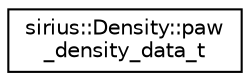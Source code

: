digraph "Graphical Class Hierarchy"
{
 // INTERACTIVE_SVG=YES
  edge [fontname="Helvetica",fontsize="10",labelfontname="Helvetica",labelfontsize="10"];
  node [fontname="Helvetica",fontsize="10",shape=record];
  rankdir="LR";
  Node1 [label="sirius::Density::paw\l_density_data_t",height=0.2,width=0.4,color="black", fillcolor="white", style="filled",URL="$structsirius_1_1_density_1_1paw__density__data__t.html"];
}
